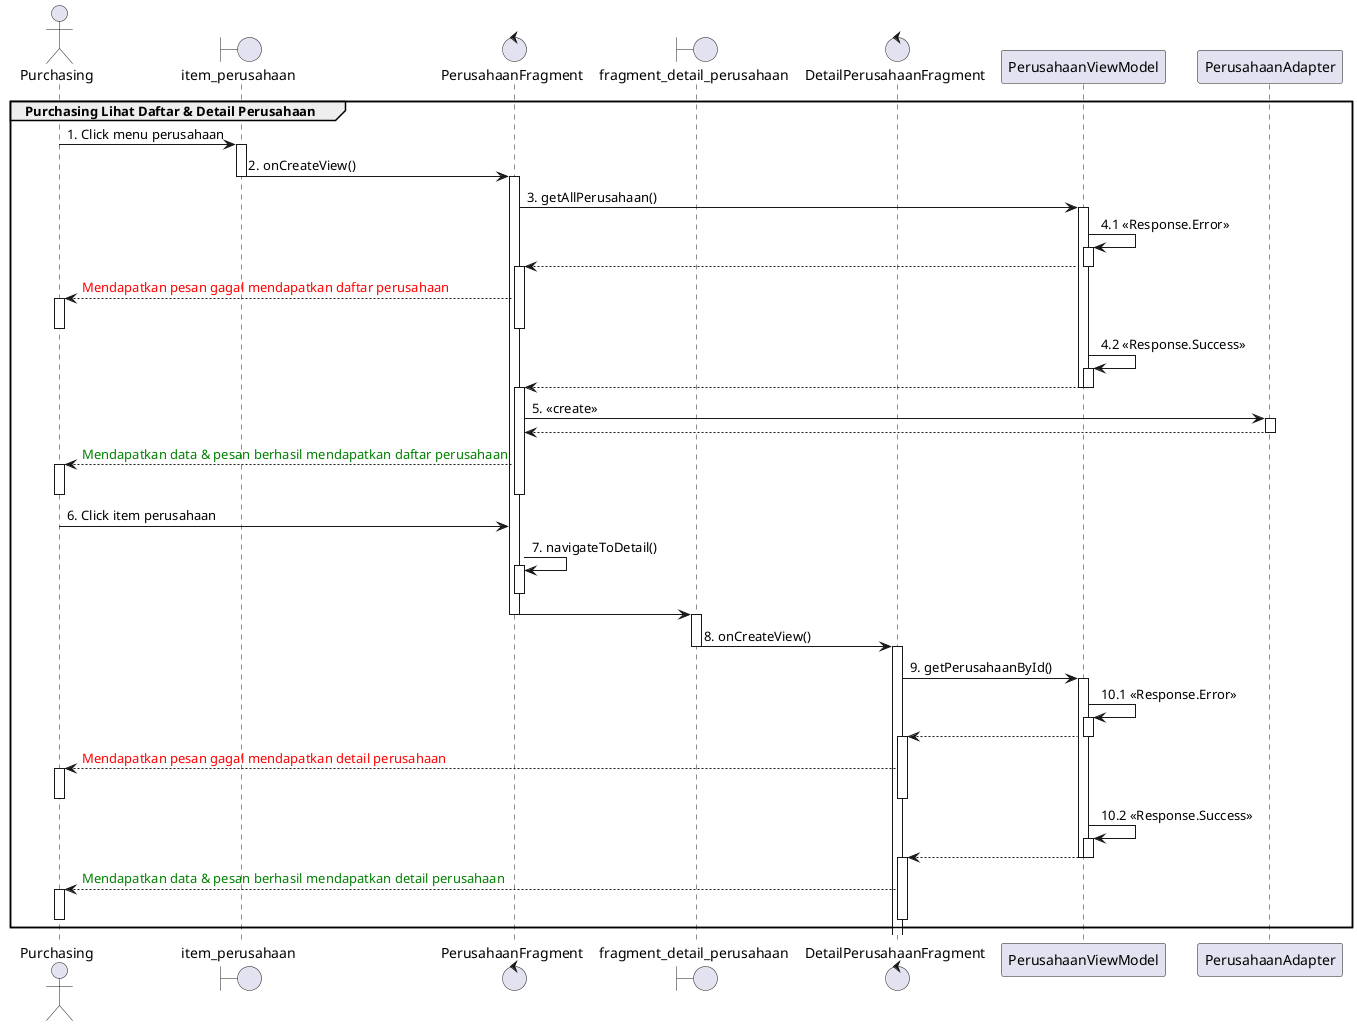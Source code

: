 @startuml
'https://plantuml.com/sequence-diagram

group Purchasing Lihat Daftar & Detail Perusahaan
    actor       Purchasing
    boundary    item_perusahaan
    control     PerusahaanFragment
    boundary fragment_detail_perusahaan
    control DetailPerusahaanFragment
    Purchasing -> item_perusahaan : 1. Click menu perusahaan
    activate item_perusahaan

    item_perusahaan -> PerusahaanFragment : 2. onCreateView()
    deactivate item_perusahaan

    activate PerusahaanFragment
    PerusahaanFragment -> PerusahaanViewModel : 3. getAllPerusahaan()
    activate PerusahaanViewModel
    PerusahaanViewModel -> PerusahaanViewModel : 4.1 <<Response.Error>>
    activate PerusahaanViewModel
    PerusahaanFragment <-- PerusahaanViewModel
    deactivate PerusahaanViewModel
    activate PerusahaanFragment
    Purchasing <-- PerusahaanFragment : <font color=red>Mendapatkan pesan gagal mendapatkan daftar perusahaan
    activate Purchasing
    deactivate PerusahaanFragment
    deactivate Purchasing
    PerusahaanViewModel -> PerusahaanViewModel : 4.2 <<Response.Success>>
    activate PerusahaanViewModel
    PerusahaanFragment <-- PerusahaanViewModel
    deactivate PerusahaanViewModel
    deactivate PerusahaanViewModel
    activate PerusahaanFragment
    PerusahaanFragment -> PerusahaanAdapter : 5. <<create>>
    activate PerusahaanAdapter
    PerusahaanAdapter --> PerusahaanFragment
    deactivate PerusahaanAdapter
    Purchasing <-- PerusahaanFragment :  <font color=green>Mendapatkan data & pesan berhasil mendapatkan daftar perusahaan
    activate Purchasing
    deactivate PerusahaanFragment
    deactivate Purchasing
    Purchasing -> PerusahaanFragment : 6. Click item perusahaan
    PerusahaanFragment -> PerusahaanFragment : 7. navigateToDetail()
    activate PerusahaanFragment
    deactivate PerusahaanFragment
    PerusahaanFragment -> fragment_detail_perusahaan
    deactivate PerusahaanFragment
    deactivate PerusahaanFragment
    activate fragment_detail_perusahaan
    fragment_detail_perusahaan -> DetailPerusahaanFragment : 8. onCreateView()
    deactivate fragment_detail_perusahaan
    activate DetailPerusahaanFragment

    DetailPerusahaanFragment -> PerusahaanViewModel : 9. getPerusahaanById()
    activate PerusahaanViewModel
    PerusahaanViewModel -> PerusahaanViewModel : 10.1 <<Response.Error>>
    activate PerusahaanViewModel
    DetailPerusahaanFragment <-- PerusahaanViewModel
    deactivate PerusahaanViewModel
    activate DetailPerusahaanFragment
    Purchasing <-- DetailPerusahaanFragment : <font color=red>Mendapatkan pesan gagal mendapatkan detail perusahaan
    activate Purchasing
    deactivate DetailPerusahaanFragment
    deactivate Purchasing
    PerusahaanViewModel -> PerusahaanViewModel : 10.2 <<Response.Success>>
    activate PerusahaanViewModel
    DetailPerusahaanFragment <-- PerusahaanViewModel
    deactivate PerusahaanViewModel
    deactivate PerusahaanViewModel
    activate DetailPerusahaanFragment
    Purchasing <-- DetailPerusahaanFragment :  <font color=green>Mendapatkan data & pesan berhasil mendapatkan detail perusahaan
    activate Purchasing
    deactivate DetailPerusahaanFragment
    deactivate Purchasing
end
@enduml
